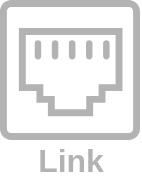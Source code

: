 <mxfile version="24.7.17">
  <diagram name="Page-1" id="7g08IS1PwswFWDSsj6P3">
    <mxGraphModel dx="220" dy="131" grid="1" gridSize="10" guides="1" tooltips="1" connect="1" arrows="1" fold="1" page="1" pageScale="1" pageWidth="100" pageHeight="100" math="0" shadow="0">
      <root>
        <mxCell id="0" />
        <mxCell id="1" parent="0" />
        <mxCell id="tHfrwFgv3UXHztInYu0Q-1" value="Link" style="sketch=0;pointerEvents=1;shadow=0;dashed=0;html=1;strokeColor=none;fillColor=#B3B3B3;aspect=fixed;labelPosition=center;verticalLabelPosition=bottom;verticalAlign=top;align=center;outlineConnect=0;shape=mxgraph.vvd.ethernet_port;fontStyle=1;fontSize=16;horizontal=1;spacing=-4;fontColor=#B3B3B3;" vertex="1" parent="1">
          <mxGeometry x="15" y="7" width="70" height="70" as="geometry" />
        </mxCell>
      </root>
    </mxGraphModel>
  </diagram>
</mxfile>
